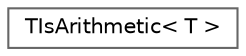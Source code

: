 digraph "Graphical Class Hierarchy"
{
 // INTERACTIVE_SVG=YES
 // LATEX_PDF_SIZE
  bgcolor="transparent";
  edge [fontname=Helvetica,fontsize=10,labelfontname=Helvetica,labelfontsize=10];
  node [fontname=Helvetica,fontsize=10,shape=box,height=0.2,width=0.4];
  rankdir="LR";
  Node0 [id="Node000000",label="TIsArithmetic\< T \>",height=0.2,width=0.4,color="grey40", fillcolor="white", style="filled",URL="$d0/d68/structTIsArithmetic.html",tooltip="Traits class which tests if a type is arithmetic."];
}

